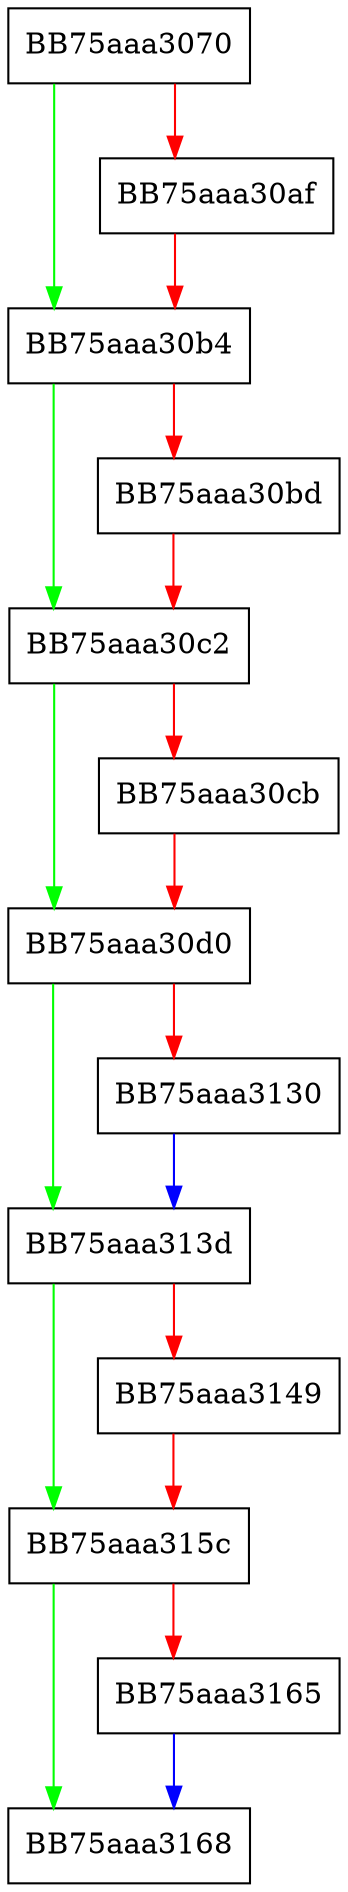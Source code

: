 digraph RpfAPI_runpack_from_mem_to_vfo2 {
  node [shape="box"];
  graph [splines=ortho];
  BB75aaa3070 -> BB75aaa30b4 [color="green"];
  BB75aaa3070 -> BB75aaa30af [color="red"];
  BB75aaa30af -> BB75aaa30b4 [color="red"];
  BB75aaa30b4 -> BB75aaa30c2 [color="green"];
  BB75aaa30b4 -> BB75aaa30bd [color="red"];
  BB75aaa30bd -> BB75aaa30c2 [color="red"];
  BB75aaa30c2 -> BB75aaa30d0 [color="green"];
  BB75aaa30c2 -> BB75aaa30cb [color="red"];
  BB75aaa30cb -> BB75aaa30d0 [color="red"];
  BB75aaa30d0 -> BB75aaa313d [color="green"];
  BB75aaa30d0 -> BB75aaa3130 [color="red"];
  BB75aaa3130 -> BB75aaa313d [color="blue"];
  BB75aaa313d -> BB75aaa315c [color="green"];
  BB75aaa313d -> BB75aaa3149 [color="red"];
  BB75aaa3149 -> BB75aaa315c [color="red"];
  BB75aaa315c -> BB75aaa3168 [color="green"];
  BB75aaa315c -> BB75aaa3165 [color="red"];
  BB75aaa3165 -> BB75aaa3168 [color="blue"];
}